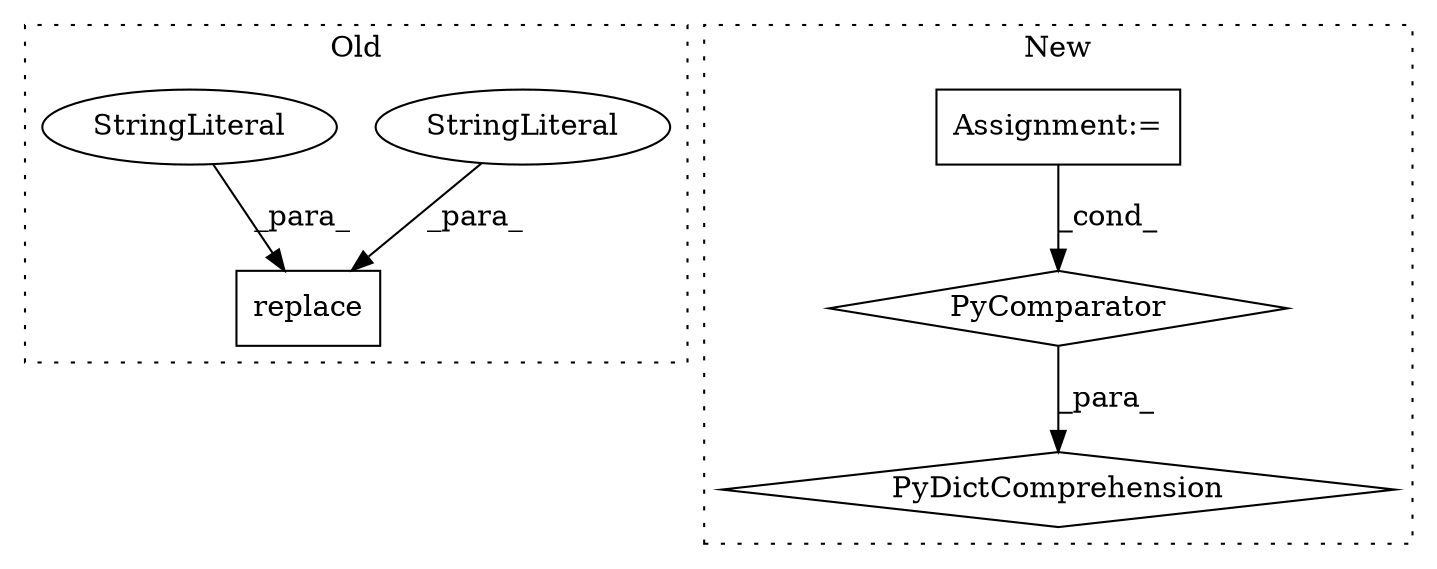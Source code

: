 digraph G {
subgraph cluster0 {
1 [label="replace" a="32" s="2269,2284" l="8,1" shape="box"];
3 [label="StringLiteral" a="45" s="2281" l="3" shape="ellipse"];
4 [label="StringLiteral" a="45" s="2277" l="3" shape="ellipse"];
label = "Old";
style="dotted";
}
subgraph cluster1 {
2 [label="PyDictComprehension" a="110" s="2457" l="167" shape="diamond"];
5 [label="Assignment:=" a="7" s="2205" l="1" shape="box"];
6 [label="PyComparator" a="113" s="2582" l="34" shape="diamond"];
label = "New";
style="dotted";
}
3 -> 1 [label="_para_"];
4 -> 1 [label="_para_"];
5 -> 6 [label="_cond_"];
6 -> 2 [label="_para_"];
}